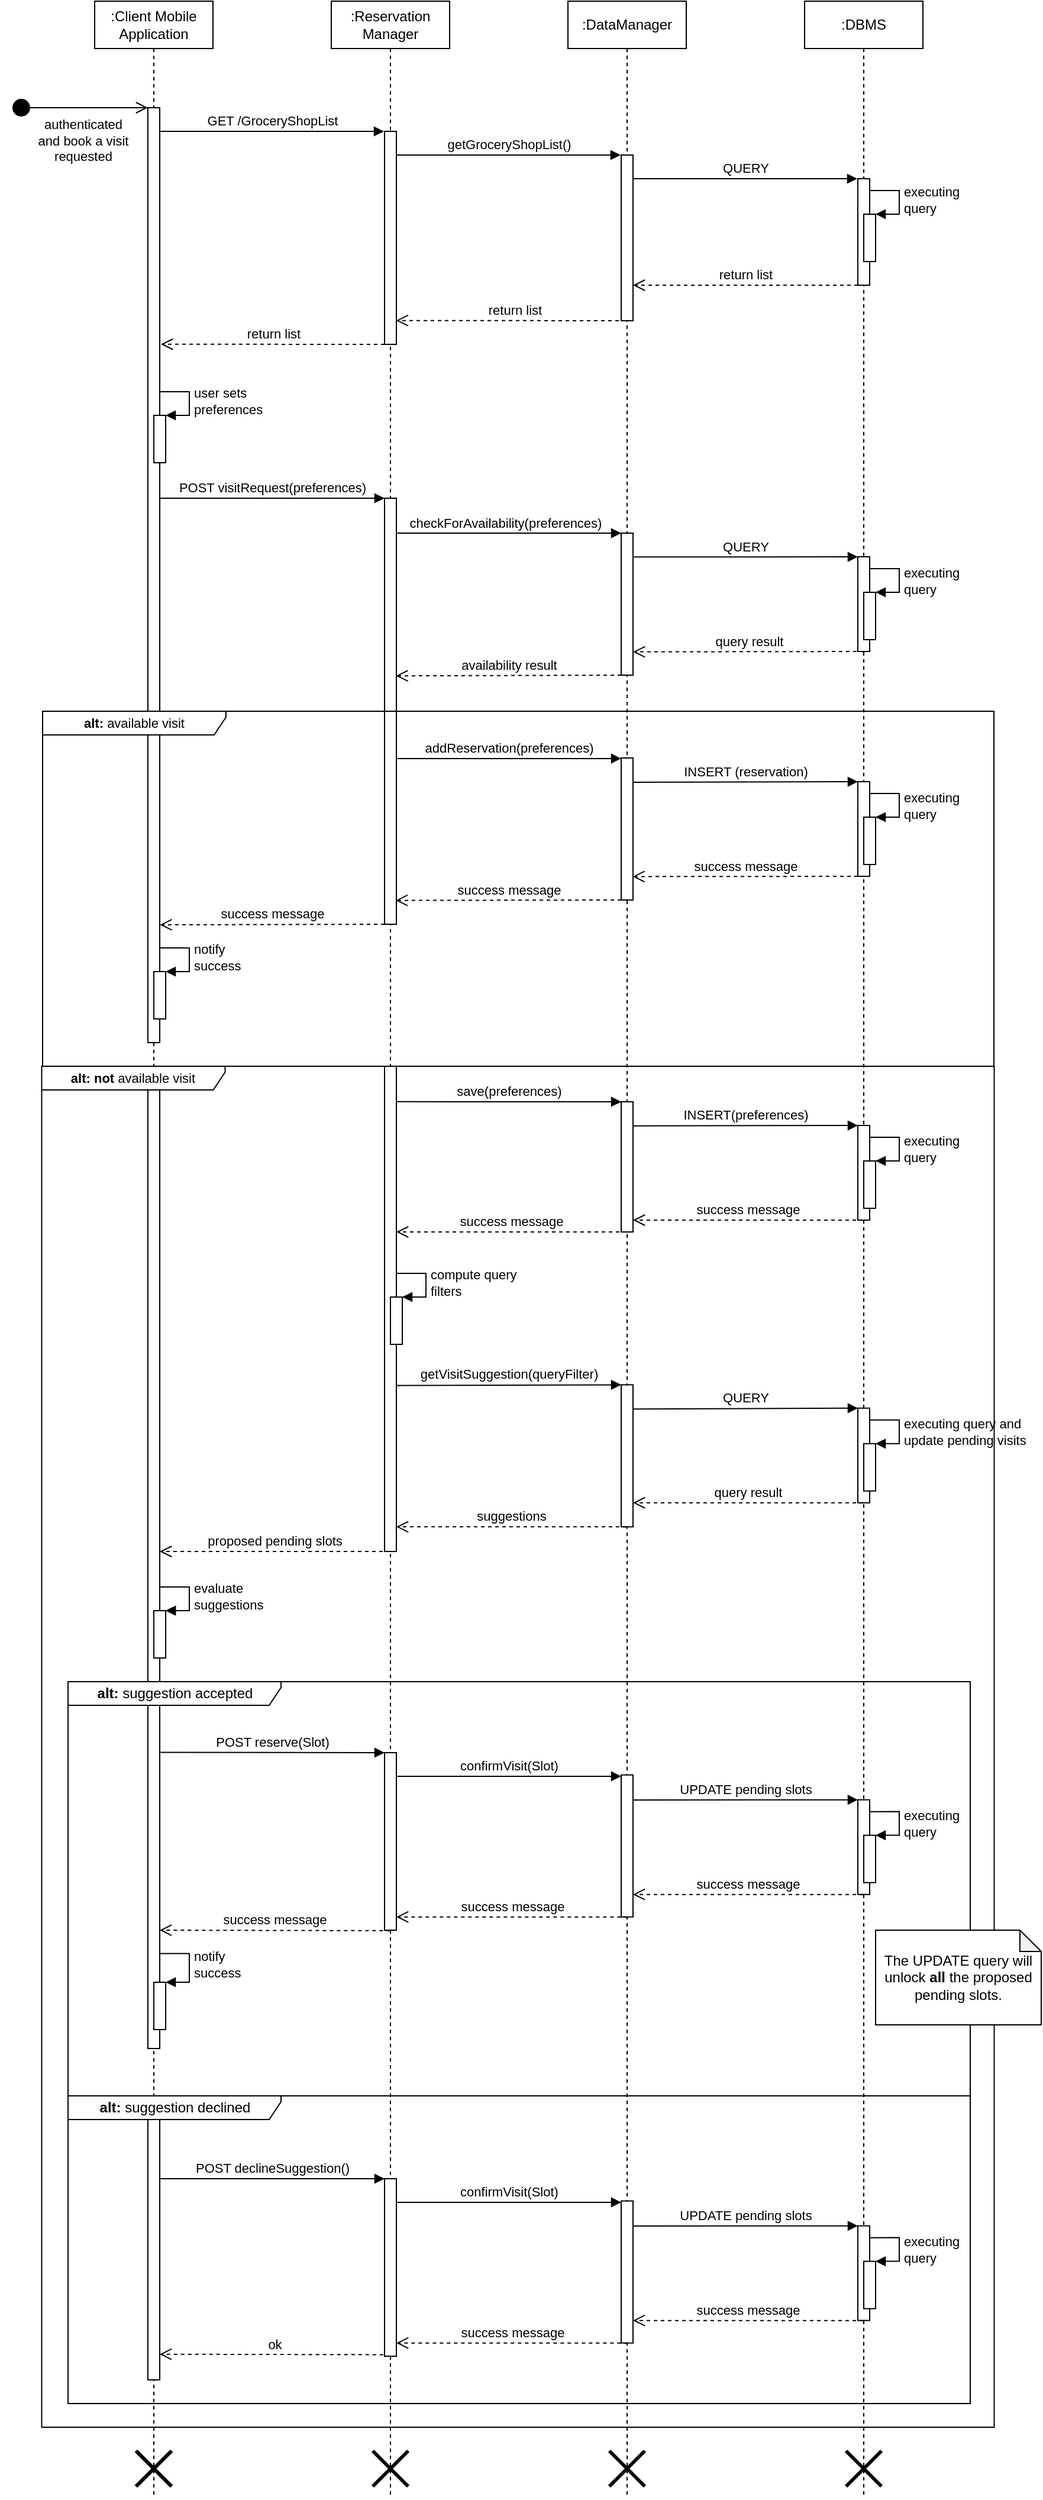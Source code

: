 <mxfile version="14.1.3" type="device"><diagram id="7dm8VeX_0heMp2bfR2X7" name="Page-1"><mxGraphModel dx="1038" dy="523" grid="1" gridSize="10" guides="1" tooltips="1" connect="1" arrows="1" fold="1" page="1" pageScale="1" pageWidth="827" pageHeight="1169" math="0" shadow="0"><root><mxCell id="0"/><mxCell id="1" parent="0"/><mxCell id="fX11W1n5DsI_gAUPRG6D-2" value=":Client Mobile&lt;br&gt;Application" style="shape=umlLifeline;perimeter=lifelinePerimeter;whiteSpace=wrap;html=1;container=1;collapsible=0;recursiveResize=0;outlineConnect=0;" parent="1" vertex="1"><mxGeometry x="110" y="80" width="100" height="2040" as="geometry"/></mxCell><mxCell id="fX11W1n5DsI_gAUPRG6D-6" value="" style="html=1;points=[];perimeter=orthogonalPerimeter;" parent="fX11W1n5DsI_gAUPRG6D-2" vertex="1"><mxGeometry x="45" y="90" width="10" height="790" as="geometry"/></mxCell><mxCell id="fX11W1n5DsI_gAUPRG6D-69" value="evaluate&lt;br&gt;suggestions" style="edgeStyle=orthogonalEdgeStyle;html=1;align=left;spacingLeft=2;endArrow=block;rounded=0;entryX=1;entryY=0;" parent="fX11W1n5DsI_gAUPRG6D-2" edge="1"><mxGeometry relative="1" as="geometry"><mxPoint x="55" y="1340" as="sourcePoint"/><Array as="points"><mxPoint x="80" y="1340"/></Array><mxPoint x="60" y="1360.0" as="targetPoint"/></mxGeometry></mxCell><mxCell id="fX11W1n5DsI_gAUPRG6D-3" value=":Reservation&lt;br&gt;Manager" style="shape=umlLifeline;perimeter=lifelinePerimeter;whiteSpace=wrap;html=1;container=1;collapsible=0;recursiveResize=0;outlineConnect=0;" parent="1" vertex="1"><mxGeometry x="310" y="80" width="100" height="2110" as="geometry"/></mxCell><mxCell id="fX11W1n5DsI_gAUPRG6D-21" value="" style="html=1;points=[];perimeter=orthogonalPerimeter;" parent="fX11W1n5DsI_gAUPRG6D-3" vertex="1"><mxGeometry x="45" y="420" width="10" height="360" as="geometry"/></mxCell><mxCell id="sCmF9iDiG5zMV4B3ATVF-1" value=":Client Mobile&lt;br&gt;Application" style="shape=umlLifeline;perimeter=lifelinePerimeter;whiteSpace=wrap;html=1;container=1;collapsible=0;recursiveResize=0;outlineConnect=0;" parent="fX11W1n5DsI_gAUPRG6D-3" vertex="1"><mxGeometry x="-200" width="100" height="2110" as="geometry"/></mxCell><mxCell id="sCmF9iDiG5zMV4B3ATVF-2" value="" style="html=1;points=[];perimeter=orthogonalPerimeter;" parent="sCmF9iDiG5zMV4B3ATVF-1" vertex="1"><mxGeometry x="45" y="90" width="10" height="790" as="geometry"/></mxCell><mxCell id="sCmF9iDiG5zMV4B3ATVF-3" value="evaluate&lt;br&gt;suggestions" style="edgeStyle=orthogonalEdgeStyle;html=1;align=left;spacingLeft=2;endArrow=block;rounded=0;entryX=1;entryY=0;" parent="sCmF9iDiG5zMV4B3ATVF-1" edge="1"><mxGeometry relative="1" as="geometry"><mxPoint x="55" y="1340" as="sourcePoint"/><Array as="points"><mxPoint x="80" y="1340"/></Array><mxPoint x="60" y="1360.0" as="targetPoint"/></mxGeometry></mxCell><mxCell id="fX11W1n5DsI_gAUPRG6D-4" value=":DataManager" style="shape=umlLifeline;perimeter=lifelinePerimeter;whiteSpace=wrap;html=1;container=1;collapsible=0;recursiveResize=0;outlineConnect=0;" parent="1" vertex="1"><mxGeometry x="510" y="80" width="100" height="2110" as="geometry"/></mxCell><mxCell id="fX11W1n5DsI_gAUPRG6D-5" value=":DBMS" style="shape=umlLifeline;perimeter=lifelinePerimeter;whiteSpace=wrap;html=1;container=1;collapsible=0;recursiveResize=0;outlineConnect=0;" parent="1" vertex="1"><mxGeometry x="710" y="80" width="100" height="2110" as="geometry"/></mxCell><mxCell id="fX11W1n5DsI_gAUPRG6D-7" value="authenticated &lt;br&gt;and book a visit&lt;br&gt;requested" style="html=1;verticalAlign=bottom;startArrow=circle;startFill=1;endArrow=open;startSize=6;endSize=8;" parent="1" edge="1"><mxGeometry x="0.043" y="-50" width="80" relative="1" as="geometry"><mxPoint x="40" y="170" as="sourcePoint"/><mxPoint x="155" y="170" as="targetPoint"/><mxPoint as="offset"/></mxGeometry></mxCell><mxCell id="fX11W1n5DsI_gAUPRG6D-8" value="" style="html=1;points=[];perimeter=orthogonalPerimeter;" parent="1" vertex="1"><mxGeometry x="355" y="190" width="10" height="180" as="geometry"/></mxCell><mxCell id="fX11W1n5DsI_gAUPRG6D-9" value="GET /GroceryShopList" style="html=1;verticalAlign=bottom;endArrow=block;" parent="1" edge="1"><mxGeometry width="80" relative="1" as="geometry"><mxPoint x="165" y="190" as="sourcePoint"/><mxPoint x="354.5" y="190" as="targetPoint"/></mxGeometry></mxCell><mxCell id="fX11W1n5DsI_gAUPRG6D-10" value="getGroceryShopList()" style="html=1;verticalAlign=bottom;endArrow=block;" parent="1" edge="1"><mxGeometry width="80" relative="1" as="geometry"><mxPoint x="365" y="210" as="sourcePoint"/><mxPoint x="554.5" y="210" as="targetPoint"/></mxGeometry></mxCell><mxCell id="fX11W1n5DsI_gAUPRG6D-11" value="" style="html=1;points=[];perimeter=orthogonalPerimeter;" parent="1" vertex="1"><mxGeometry x="555" y="210" width="10" height="140" as="geometry"/></mxCell><mxCell id="fX11W1n5DsI_gAUPRG6D-12" value="QUERY" style="html=1;verticalAlign=bottom;endArrow=block;" parent="1" edge="1"><mxGeometry width="80" relative="1" as="geometry"><mxPoint x="565" y="230" as="sourcePoint"/><mxPoint x="754.5" y="230" as="targetPoint"/></mxGeometry></mxCell><mxCell id="fX11W1n5DsI_gAUPRG6D-13" value="" style="html=1;points=[];perimeter=orthogonalPerimeter;" parent="1" vertex="1"><mxGeometry x="755" y="230" width="10" height="90" as="geometry"/></mxCell><mxCell id="fX11W1n5DsI_gAUPRG6D-14" value="" style="html=1;points=[];perimeter=orthogonalPerimeter;" parent="1" vertex="1"><mxGeometry x="760" y="260" width="10" height="40" as="geometry"/></mxCell><mxCell id="fX11W1n5DsI_gAUPRG6D-15" value="executing&lt;br&gt;query" style="edgeStyle=orthogonalEdgeStyle;html=1;align=left;spacingLeft=2;endArrow=block;rounded=0;entryX=1;entryY=0;" parent="1" target="fX11W1n5DsI_gAUPRG6D-14" edge="1"><mxGeometry relative="1" as="geometry"><mxPoint x="765" y="240" as="sourcePoint"/><Array as="points"><mxPoint x="790" y="240"/></Array></mxGeometry></mxCell><mxCell id="fX11W1n5DsI_gAUPRG6D-16" value="return list" style="html=1;verticalAlign=bottom;endArrow=open;dashed=1;endSize=8;" parent="1" target="fX11W1n5DsI_gAUPRG6D-11" edge="1"><mxGeometry relative="1" as="geometry"><mxPoint x="755" y="320" as="sourcePoint"/><mxPoint x="675" y="320" as="targetPoint"/></mxGeometry></mxCell><mxCell id="fX11W1n5DsI_gAUPRG6D-17" value="return list" style="html=1;verticalAlign=bottom;endArrow=open;dashed=1;endSize=8;entryX=0.983;entryY=0.888;entryDx=0;entryDy=0;entryPerimeter=0;" parent="1" target="fX11W1n5DsI_gAUPRG6D-8" edge="1"><mxGeometry relative="1" as="geometry"><mxPoint x="565" y="350" as="sourcePoint"/><mxPoint x="370" y="350" as="targetPoint"/></mxGeometry></mxCell><mxCell id="fX11W1n5DsI_gAUPRG6D-18" value="return list" style="html=1;verticalAlign=bottom;endArrow=open;dashed=1;endSize=8;entryX=1.1;entryY=0.253;entryDx=0;entryDy=0;entryPerimeter=0;" parent="1" target="fX11W1n5DsI_gAUPRG6D-6" edge="1"><mxGeometry relative="1" as="geometry"><mxPoint x="355" y="370" as="sourcePoint"/><mxPoint x="275" y="370" as="targetPoint"/></mxGeometry></mxCell><mxCell id="fX11W1n5DsI_gAUPRG6D-19" value="" style="html=1;points=[];perimeter=orthogonalPerimeter;" parent="1" vertex="1"><mxGeometry x="160" y="430" width="10" height="40" as="geometry"/></mxCell><mxCell id="fX11W1n5DsI_gAUPRG6D-20" value="user sets&amp;nbsp;&lt;br&gt;preferences" style="edgeStyle=orthogonalEdgeStyle;html=1;align=left;spacingLeft=2;endArrow=block;rounded=0;entryX=1;entryY=0;" parent="1" target="fX11W1n5DsI_gAUPRG6D-19" edge="1"><mxGeometry relative="1" as="geometry"><mxPoint x="165" y="410" as="sourcePoint"/><Array as="points"><mxPoint x="190" y="410"/></Array></mxGeometry></mxCell><mxCell id="fX11W1n5DsI_gAUPRG6D-22" value="POST visitRequest(preferences)" style="html=1;verticalAlign=bottom;endArrow=block;" parent="1" edge="1"><mxGeometry width="80" relative="1" as="geometry"><mxPoint x="165" y="500" as="sourcePoint"/><mxPoint x="355" y="500" as="targetPoint"/></mxGeometry></mxCell><mxCell id="fX11W1n5DsI_gAUPRG6D-32" value="checkForAvailability(preferences)" style="html=1;verticalAlign=bottom;endArrow=block;exitX=1.078;exitY=0.082;exitDx=0;exitDy=0;exitPerimeter=0;" parent="1" source="fX11W1n5DsI_gAUPRG6D-21" target="fX11W1n5DsI_gAUPRG6D-33" edge="1"><mxGeometry x="-0.04" width="80" relative="1" as="geometry"><mxPoint x="430" y="529.5" as="sourcePoint"/><mxPoint x="510" y="529.5" as="targetPoint"/><mxPoint as="offset"/></mxGeometry></mxCell><mxCell id="fX11W1n5DsI_gAUPRG6D-33" value="" style="html=1;points=[];perimeter=orthogonalPerimeter;" parent="1" vertex="1"><mxGeometry x="555" y="529.5" width="10" height="120" as="geometry"/></mxCell><mxCell id="fX11W1n5DsI_gAUPRG6D-34" value="QUERY" style="html=1;verticalAlign=bottom;endArrow=block;exitX=1.078;exitY=0.168;exitDx=0;exitDy=0;exitPerimeter=0;" parent="1" source="fX11W1n5DsI_gAUPRG6D-33" edge="1"><mxGeometry width="80" relative="1" as="geometry"><mxPoint x="675" y="549.5" as="sourcePoint"/><mxPoint x="755" y="549.5" as="targetPoint"/></mxGeometry></mxCell><mxCell id="fX11W1n5DsI_gAUPRG6D-35" value="" style="html=1;points=[];perimeter=orthogonalPerimeter;" parent="1" vertex="1"><mxGeometry x="755" y="549.5" width="10" height="80" as="geometry"/></mxCell><mxCell id="fX11W1n5DsI_gAUPRG6D-36" value="" style="html=1;points=[];perimeter=orthogonalPerimeter;" parent="1" vertex="1"><mxGeometry x="760" y="579.5" width="10" height="40" as="geometry"/></mxCell><mxCell id="fX11W1n5DsI_gAUPRG6D-37" value="executing &lt;br&gt;query" style="edgeStyle=orthogonalEdgeStyle;html=1;align=left;spacingLeft=2;endArrow=block;rounded=0;entryX=1;entryY=0;" parent="1" target="fX11W1n5DsI_gAUPRG6D-36" edge="1"><mxGeometry x="0.077" relative="1" as="geometry"><mxPoint x="765" y="559.5" as="sourcePoint"/><Array as="points"><mxPoint x="790" y="559.5"/></Array><mxPoint as="offset"/></mxGeometry></mxCell><mxCell id="fX11W1n5DsI_gAUPRG6D-38" value="query result" style="html=1;verticalAlign=bottom;endArrow=open;dashed=1;endSize=8;entryX=1.005;entryY=0.836;entryDx=0;entryDy=0;entryPerimeter=0;" parent="1" target="fX11W1n5DsI_gAUPRG6D-33" edge="1"><mxGeometry relative="1" as="geometry"><mxPoint x="760" y="629.5" as="sourcePoint"/><mxPoint x="680" y="629.5" as="targetPoint"/></mxGeometry></mxCell><mxCell id="fX11W1n5DsI_gAUPRG6D-39" value="availability result" style="html=1;verticalAlign=bottom;endArrow=open;dashed=1;endSize=8;entryX=0.967;entryY=0.417;entryDx=0;entryDy=0;entryPerimeter=0;" parent="1" target="fX11W1n5DsI_gAUPRG6D-21" edge="1"><mxGeometry relative="1" as="geometry"><mxPoint x="555" y="649.5" as="sourcePoint"/><mxPoint x="475" y="649.5" as="targetPoint"/></mxGeometry></mxCell><mxCell id="fX11W1n5DsI_gAUPRG6D-43" value="addReservation(preferences)" style="html=1;verticalAlign=bottom;endArrow=block;exitX=1.073;exitY=0.611;exitDx=0;exitDy=0;exitPerimeter=0;" parent="1" source="fX11W1n5DsI_gAUPRG6D-21" target="fX11W1n5DsI_gAUPRG6D-44" edge="1"><mxGeometry width="80" relative="1" as="geometry"><mxPoint x="430" y="719.5" as="sourcePoint"/><mxPoint x="510" y="719.5" as="targetPoint"/></mxGeometry></mxCell><mxCell id="fX11W1n5DsI_gAUPRG6D-44" value="" style="html=1;points=[];perimeter=orthogonalPerimeter;" parent="1" vertex="1"><mxGeometry x="555" y="719.5" width="10" height="120" as="geometry"/></mxCell><mxCell id="fX11W1n5DsI_gAUPRG6D-45" value="INSERT (reservation)" style="html=1;verticalAlign=bottom;endArrow=block;exitX=1.047;exitY=0.171;exitDx=0;exitDy=0;exitPerimeter=0;" parent="1" source="fX11W1n5DsI_gAUPRG6D-44" edge="1"><mxGeometry width="80" relative="1" as="geometry"><mxPoint x="675" y="739.5" as="sourcePoint"/><mxPoint x="755" y="739.5" as="targetPoint"/></mxGeometry></mxCell><mxCell id="fX11W1n5DsI_gAUPRG6D-46" value="" style="html=1;points=[];perimeter=orthogonalPerimeter;" parent="1" vertex="1"><mxGeometry x="755" y="739.5" width="10" height="80" as="geometry"/></mxCell><mxCell id="fX11W1n5DsI_gAUPRG6D-47" value="" style="html=1;points=[];perimeter=orthogonalPerimeter;" parent="1" vertex="1"><mxGeometry x="760" y="769.5" width="10" height="40" as="geometry"/></mxCell><mxCell id="fX11W1n5DsI_gAUPRG6D-48" value="executing &lt;br&gt;query" style="edgeStyle=orthogonalEdgeStyle;html=1;align=left;spacingLeft=2;endArrow=block;rounded=0;entryX=1;entryY=0;" parent="1" target="fX11W1n5DsI_gAUPRG6D-47" edge="1"><mxGeometry x="0.077" relative="1" as="geometry"><mxPoint x="765" y="749.5" as="sourcePoint"/><Array as="points"><mxPoint x="790" y="749.5"/></Array><mxPoint as="offset"/></mxGeometry></mxCell><mxCell id="fX11W1n5DsI_gAUPRG6D-49" value="success message" style="html=1;verticalAlign=bottom;endArrow=open;dashed=1;endSize=8;entryX=0.967;entryY=0.835;entryDx=0;entryDy=0;entryPerimeter=0;" parent="1" target="fX11W1n5DsI_gAUPRG6D-44" edge="1"><mxGeometry relative="1" as="geometry"><mxPoint x="755" y="819.5" as="sourcePoint"/><mxPoint x="675" y="819.5" as="targetPoint"/></mxGeometry></mxCell><mxCell id="fX11W1n5DsI_gAUPRG6D-50" value="success message" style="html=1;verticalAlign=bottom;endArrow=open;dashed=1;endSize=8;entryX=0.94;entryY=0.944;entryDx=0;entryDy=0;entryPerimeter=0;" parent="1" target="fX11W1n5DsI_gAUPRG6D-21" edge="1"><mxGeometry relative="1" as="geometry"><mxPoint x="555" y="839.5" as="sourcePoint"/><mxPoint x="475" y="839.5" as="targetPoint"/></mxGeometry></mxCell><mxCell id="fX11W1n5DsI_gAUPRG6D-51" value="success message" style="html=1;verticalAlign=bottom;endArrow=open;dashed=1;endSize=8;entryX=1.02;entryY=0.874;entryDx=0;entryDy=0;entryPerimeter=0;" parent="1" target="fX11W1n5DsI_gAUPRG6D-6" edge="1"><mxGeometry relative="1" as="geometry"><mxPoint x="355" y="860" as="sourcePoint"/><mxPoint x="275" y="860" as="targetPoint"/></mxGeometry></mxCell><mxCell id="fX11W1n5DsI_gAUPRG6D-52" value="" style="html=1;points=[];perimeter=orthogonalPerimeter;" parent="1" vertex="1"><mxGeometry x="160" y="900" width="10" height="40" as="geometry"/></mxCell><mxCell id="fX11W1n5DsI_gAUPRG6D-53" value="notify&lt;br&gt;success" style="edgeStyle=orthogonalEdgeStyle;html=1;align=left;spacingLeft=2;endArrow=block;rounded=0;entryX=1;entryY=0;" parent="1" target="fX11W1n5DsI_gAUPRG6D-52" edge="1"><mxGeometry relative="1" as="geometry"><mxPoint x="165" y="880" as="sourcePoint"/><Array as="points"><mxPoint x="190" y="880"/></Array></mxGeometry></mxCell><mxCell id="fX11W1n5DsI_gAUPRG6D-23" value="" style="html=1;points=[];perimeter=orthogonalPerimeter;" parent="1" vertex="1"><mxGeometry x="555" y="1010" width="10" height="110" as="geometry"/></mxCell><mxCell id="fX11W1n5DsI_gAUPRG6D-24" value="save(preferences)" style="html=1;verticalAlign=bottom;endArrow=block;exitX=1.02;exitY=0.073;exitDx=0;exitDy=0;exitPerimeter=0;" parent="1" source="fX11W1n5DsI_gAUPRG6D-56" edge="1"><mxGeometry width="80" relative="1" as="geometry"><mxPoint x="475" y="1010" as="sourcePoint"/><mxPoint x="555" y="1010" as="targetPoint"/></mxGeometry></mxCell><mxCell id="fX11W1n5DsI_gAUPRG6D-25" value="" style="html=1;points=[];perimeter=orthogonalPerimeter;" parent="1" vertex="1"><mxGeometry x="755" y="1030" width="10" height="80" as="geometry"/></mxCell><mxCell id="fX11W1n5DsI_gAUPRG6D-26" value="INSERT(preferences)" style="html=1;verticalAlign=bottom;endArrow=block;exitX=0.967;exitY=0.185;exitDx=0;exitDy=0;exitPerimeter=0;" parent="1" source="fX11W1n5DsI_gAUPRG6D-23" edge="1"><mxGeometry width="80" relative="1" as="geometry"><mxPoint x="675" y="1030" as="sourcePoint"/><mxPoint x="755" y="1030" as="targetPoint"/></mxGeometry></mxCell><mxCell id="fX11W1n5DsI_gAUPRG6D-28" value="" style="html=1;points=[];perimeter=orthogonalPerimeter;" parent="1" vertex="1"><mxGeometry x="760" y="1060" width="10" height="40" as="geometry"/></mxCell><mxCell id="fX11W1n5DsI_gAUPRG6D-29" value="executing &lt;br&gt;query" style="edgeStyle=orthogonalEdgeStyle;html=1;align=left;spacingLeft=2;endArrow=block;rounded=0;entryX=1;entryY=0;" parent="1" target="fX11W1n5DsI_gAUPRG6D-28" edge="1"><mxGeometry x="0.077" relative="1" as="geometry"><mxPoint x="765" y="1040" as="sourcePoint"/><Array as="points"><mxPoint x="790" y="1040"/></Array><mxPoint as="offset"/></mxGeometry></mxCell><mxCell id="fX11W1n5DsI_gAUPRG6D-30" value="success message" style="html=1;verticalAlign=bottom;endArrow=open;dashed=1;endSize=8;" parent="1" source="fX11W1n5DsI_gAUPRG6D-5" edge="1"><mxGeometry relative="1" as="geometry"><mxPoint x="645" y="1110" as="sourcePoint"/><mxPoint x="565" y="1110" as="targetPoint"/></mxGeometry></mxCell><mxCell id="fX11W1n5DsI_gAUPRG6D-31" value="success message" style="html=1;verticalAlign=bottom;endArrow=open;dashed=1;endSize=8;" parent="1" source="fX11W1n5DsI_gAUPRG6D-4" edge="1"><mxGeometry relative="1" as="geometry"><mxPoint x="445" y="1120" as="sourcePoint"/><mxPoint x="365" y="1120" as="targetPoint"/></mxGeometry></mxCell><mxCell id="fX11W1n5DsI_gAUPRG6D-55" value="" style="html=1;points=[];perimeter=orthogonalPerimeter;" parent="1" vertex="1"><mxGeometry x="155" y="1000" width="10" height="810" as="geometry"/></mxCell><mxCell id="fX11W1n5DsI_gAUPRG6D-56" value="" style="html=1;points=[];perimeter=orthogonalPerimeter;" parent="1" vertex="1"><mxGeometry x="355" y="980" width="10" height="410" as="geometry"/></mxCell><mxCell id="fX11W1n5DsI_gAUPRG6D-57" value="getVisitSuggestion(queryFilter)" style="html=1;verticalAlign=bottom;endArrow=block;exitX=0.993;exitY=0.658;exitDx=0;exitDy=0;exitPerimeter=0;" parent="1" source="fX11W1n5DsI_gAUPRG6D-56" edge="1"><mxGeometry width="80" relative="1" as="geometry"><mxPoint x="475" y="1249.17" as="sourcePoint"/><mxPoint x="555" y="1249.17" as="targetPoint"/></mxGeometry></mxCell><mxCell id="fX11W1n5DsI_gAUPRG6D-58" value="" style="html=1;points=[];perimeter=orthogonalPerimeter;" parent="1" vertex="1"><mxGeometry x="555" y="1249.17" width="10" height="120" as="geometry"/></mxCell><mxCell id="fX11W1n5DsI_gAUPRG6D-59" value="" style="html=1;points=[];perimeter=orthogonalPerimeter;" parent="1" vertex="1"><mxGeometry x="755" y="1268.88" width="10" height="80" as="geometry"/></mxCell><mxCell id="fX11W1n5DsI_gAUPRG6D-60" value="QUERY" style="html=1;verticalAlign=bottom;endArrow=block;exitX=1.02;exitY=0.17;exitDx=0;exitDy=0;exitPerimeter=0;" parent="1" source="fX11W1n5DsI_gAUPRG6D-58" edge="1"><mxGeometry width="80" relative="1" as="geometry"><mxPoint x="675" y="1268.88" as="sourcePoint"/><mxPoint x="755" y="1268.88" as="targetPoint"/></mxGeometry></mxCell><mxCell id="fX11W1n5DsI_gAUPRG6D-61" value="" style="html=1;points=[];perimeter=orthogonalPerimeter;" parent="1" vertex="1"><mxGeometry x="760" y="1298.88" width="10" height="40" as="geometry"/></mxCell><mxCell id="fX11W1n5DsI_gAUPRG6D-62" value="executing query and&lt;br&gt;update pending visits" style="edgeStyle=orthogonalEdgeStyle;html=1;align=left;spacingLeft=2;endArrow=block;rounded=0;entryX=1;entryY=0;" parent="1" target="fX11W1n5DsI_gAUPRG6D-61" edge="1"><mxGeometry x="0.077" relative="1" as="geometry"><mxPoint x="765" y="1278.88" as="sourcePoint"/><Array as="points"><mxPoint x="790" y="1278.88"/></Array><mxPoint as="offset"/></mxGeometry></mxCell><mxCell id="fX11W1n5DsI_gAUPRG6D-63" value="query result" style="html=1;verticalAlign=bottom;endArrow=open;dashed=1;endSize=8;" parent="1" source="fX11W1n5DsI_gAUPRG6D-5" edge="1"><mxGeometry relative="1" as="geometry"><mxPoint x="645" y="1348.88" as="sourcePoint"/><mxPoint x="565" y="1348.88" as="targetPoint"/></mxGeometry></mxCell><mxCell id="fX11W1n5DsI_gAUPRG6D-64" value="suggestions" style="html=1;verticalAlign=bottom;endArrow=open;dashed=1;endSize=8;" parent="1" source="fX11W1n5DsI_gAUPRG6D-4" edge="1"><mxGeometry relative="1" as="geometry"><mxPoint x="445" y="1369.17" as="sourcePoint"/><mxPoint x="365" y="1369.17" as="targetPoint"/></mxGeometry></mxCell><mxCell id="fX11W1n5DsI_gAUPRG6D-65" value="" style="html=1;points=[];perimeter=orthogonalPerimeter;" parent="1" vertex="1"><mxGeometry x="360" y="1175" width="10" height="40" as="geometry"/></mxCell><mxCell id="fX11W1n5DsI_gAUPRG6D-66" value="compute query&lt;br&gt;filters" style="edgeStyle=orthogonalEdgeStyle;html=1;align=left;spacingLeft=2;endArrow=block;rounded=0;entryX=1;entryY=0;" parent="1" target="fX11W1n5DsI_gAUPRG6D-65" edge="1"><mxGeometry relative="1" as="geometry"><mxPoint x="365" y="1155" as="sourcePoint"/><Array as="points"><mxPoint x="390" y="1155"/></Array></mxGeometry></mxCell><mxCell id="fX11W1n5DsI_gAUPRG6D-67" value="proposed pending slots" style="html=1;verticalAlign=bottom;endArrow=open;dashed=1;endSize=8;" parent="1" source="fX11W1n5DsI_gAUPRG6D-3" edge="1"><mxGeometry relative="1" as="geometry"><mxPoint x="245" y="1390" as="sourcePoint"/><mxPoint x="165" y="1390" as="targetPoint"/></mxGeometry></mxCell><mxCell id="fX11W1n5DsI_gAUPRG6D-70" value="" style="html=1;points=[];perimeter=orthogonalPerimeter;" parent="1" vertex="1"><mxGeometry x="160" y="1440" width="10" height="40" as="geometry"/></mxCell><mxCell id="fX11W1n5DsI_gAUPRG6D-73" value="POST reserve(Slot)" style="html=1;verticalAlign=bottom;endArrow=block;exitX=1.073;exitY=0.691;exitDx=0;exitDy=0;exitPerimeter=0;" parent="1" source="fX11W1n5DsI_gAUPRG6D-55" edge="1"><mxGeometry width="80" relative="1" as="geometry"><mxPoint x="275" y="1560" as="sourcePoint"/><mxPoint x="355" y="1560" as="targetPoint"/></mxGeometry></mxCell><mxCell id="fX11W1n5DsI_gAUPRG6D-74" value="" style="html=1;points=[];perimeter=orthogonalPerimeter;" parent="1" vertex="1"><mxGeometry x="355" y="1560" width="10" height="150" as="geometry"/></mxCell><mxCell id="fX11W1n5DsI_gAUPRG6D-83" value="confirmVisit(Slot)" style="html=1;verticalAlign=bottom;endArrow=block;exitX=1.073;exitY=0.133;exitDx=0;exitDy=0;exitPerimeter=0;" parent="1" source="fX11W1n5DsI_gAUPRG6D-74" target="fX11W1n5DsI_gAUPRG6D-84" edge="1"><mxGeometry width="80" relative="1" as="geometry"><mxPoint x="430" y="1578.82" as="sourcePoint"/><mxPoint x="510" y="1578.82" as="targetPoint"/></mxGeometry></mxCell><mxCell id="fX11W1n5DsI_gAUPRG6D-84" value="" style="html=1;points=[];perimeter=orthogonalPerimeter;" parent="1" vertex="1"><mxGeometry x="555" y="1578.82" width="10" height="120" as="geometry"/></mxCell><mxCell id="fX11W1n5DsI_gAUPRG6D-85" value="UPDATE pending slots" style="html=1;verticalAlign=bottom;endArrow=block;exitX=1.047;exitY=0.168;exitDx=0;exitDy=0;exitPerimeter=0;" parent="1" edge="1"><mxGeometry width="80" relative="1" as="geometry"><mxPoint x="565.47" y="1599.98" as="sourcePoint"/><mxPoint x="755" y="1599.82" as="targetPoint"/></mxGeometry></mxCell><mxCell id="fX11W1n5DsI_gAUPRG6D-86" value="" style="html=1;points=[];perimeter=orthogonalPerimeter;" parent="1" vertex="1"><mxGeometry x="755" y="1599.82" width="10" height="80" as="geometry"/></mxCell><mxCell id="fX11W1n5DsI_gAUPRG6D-87" value="" style="html=1;points=[];perimeter=orthogonalPerimeter;" parent="1" vertex="1"><mxGeometry x="760" y="1629.82" width="10" height="40" as="geometry"/></mxCell><mxCell id="fX11W1n5DsI_gAUPRG6D-88" value="executing &lt;br&gt;query" style="edgeStyle=orthogonalEdgeStyle;html=1;align=left;spacingLeft=2;endArrow=block;rounded=0;entryX=1;entryY=0;" parent="1" target="fX11W1n5DsI_gAUPRG6D-87" edge="1"><mxGeometry x="0.077" relative="1" as="geometry"><mxPoint x="765" y="1609.82" as="sourcePoint"/><Array as="points"><mxPoint x="790" y="1609.82"/></Array><mxPoint as="offset"/></mxGeometry></mxCell><mxCell id="fX11W1n5DsI_gAUPRG6D-89" value="success message" style="html=1;verticalAlign=bottom;endArrow=open;dashed=1;endSize=8;" parent="1" edge="1"><mxGeometry relative="1" as="geometry"><mxPoint x="759.5" y="1679.82" as="sourcePoint"/><mxPoint x="565" y="1679.82" as="targetPoint"/></mxGeometry></mxCell><mxCell id="fX11W1n5DsI_gAUPRG6D-90" value="success message" style="html=1;verticalAlign=bottom;endArrow=open;dashed=1;endSize=8;exitX=0.567;exitY=1.001;exitDx=0;exitDy=0;exitPerimeter=0;" parent="1" source="fX11W1n5DsI_gAUPRG6D-84" edge="1"><mxGeometry relative="1" as="geometry"><mxPoint x="445" y="1698.82" as="sourcePoint"/><mxPoint x="365" y="1698.82" as="targetPoint"/></mxGeometry></mxCell><mxCell id="fX11W1n5DsI_gAUPRG6D-91" value="success message" style="html=1;verticalAlign=bottom;endArrow=open;dashed=1;endSize=8;exitX=0.469;exitY=1.003;exitDx=0;exitDy=0;exitPerimeter=0;" parent="1" source="fX11W1n5DsI_gAUPRG6D-74" edge="1"><mxGeometry relative="1" as="geometry"><mxPoint x="245" y="1710" as="sourcePoint"/><mxPoint x="165" y="1710" as="targetPoint"/></mxGeometry></mxCell><mxCell id="fX11W1n5DsI_gAUPRG6D-92" value="" style="html=1;points=[];perimeter=orthogonalPerimeter;" parent="1" vertex="1"><mxGeometry x="160" y="1754" width="10" height="40" as="geometry"/></mxCell><mxCell id="fX11W1n5DsI_gAUPRG6D-93" value="notify&lt;br&gt;success" style="edgeStyle=orthogonalEdgeStyle;html=1;align=left;spacingLeft=2;endArrow=block;rounded=0;entryX=1;entryY=0;exitX=1;exitY=0.901;exitDx=0;exitDy=0;exitPerimeter=0;" parent="1" source="fX11W1n5DsI_gAUPRG6D-55" target="fX11W1n5DsI_gAUPRG6D-92" edge="1"><mxGeometry relative="1" as="geometry"><mxPoint x="185" y="1730" as="sourcePoint"/><Array as="points"><mxPoint x="190" y="1730"/><mxPoint x="190" y="1754"/></Array></mxGeometry></mxCell><mxCell id="fX11W1n5DsI_gAUPRG6D-94" value="&lt;b&gt;alt: &lt;/b&gt;suggestion declined" style="shape=umlFrame;whiteSpace=wrap;html=1;width=180;height=20;" parent="1" vertex="1"><mxGeometry x="87.5" y="1850" width="762.5" height="260" as="geometry"/></mxCell><mxCell id="fX11W1n5DsI_gAUPRG6D-95" value="POST declineSuggestion()" style="html=1;verticalAlign=bottom;endArrow=block;exitX=1.02;exitY=0.455;exitDx=0;exitDy=0;exitPerimeter=0;" parent="1" source="fX11W1n5DsI_gAUPRG6D-96" edge="1"><mxGeometry width="80" relative="1" as="geometry"><mxPoint x="275" y="1920" as="sourcePoint"/><mxPoint x="355" y="1920" as="targetPoint"/></mxGeometry></mxCell><mxCell id="fX11W1n5DsI_gAUPRG6D-96" value="" style="html=1;points=[];perimeter=orthogonalPerimeter;" parent="1" vertex="1"><mxGeometry x="155" y="1870" width="10" height="110" as="geometry"/></mxCell><mxCell id="fX11W1n5DsI_gAUPRG6D-104" value="ok" style="html=1;verticalAlign=bottom;endArrow=open;dashed=1;endSize=8;exitX=0.487;exitY=1.008;exitDx=0;exitDy=0;exitPerimeter=0;" parent="1" edge="1"><mxGeometry relative="1" as="geometry"><mxPoint x="359.87" y="2068.73" as="sourcePoint"/><mxPoint x="165" y="2068.33" as="targetPoint"/></mxGeometry></mxCell><mxCell id="fX11W1n5DsI_gAUPRG6D-42" value="&lt;font style=&quot;font-size: 11px&quot;&gt;&lt;b&gt;alt: &lt;/b&gt;available visit&lt;/font&gt;" style="shape=umlFrame;whiteSpace=wrap;html=1;width=155;height=20;" parent="1" vertex="1"><mxGeometry x="66" y="680" width="804" height="300" as="geometry"/></mxCell><mxCell id="gxtcyZHfOsPUeMkoupU_-2" value="" style="html=1;points=[];perimeter=orthogonalPerimeter;" parent="1" vertex="1"><mxGeometry x="355" y="1920" width="10" height="150" as="geometry"/></mxCell><mxCell id="gxtcyZHfOsPUeMkoupU_-3" value="confirmVisit(Slot)" style="html=1;verticalAlign=bottom;endArrow=block;exitX=1.073;exitY=0.133;exitDx=0;exitDy=0;exitPerimeter=0;" parent="1" source="gxtcyZHfOsPUeMkoupU_-2" target="gxtcyZHfOsPUeMkoupU_-4" edge="1"><mxGeometry width="80" relative="1" as="geometry"><mxPoint x="430" y="1938.82" as="sourcePoint"/><mxPoint x="510" y="1938.82" as="targetPoint"/></mxGeometry></mxCell><mxCell id="gxtcyZHfOsPUeMkoupU_-4" value="" style="html=1;points=[];perimeter=orthogonalPerimeter;" parent="1" vertex="1"><mxGeometry x="555" y="1938.82" width="10" height="120" as="geometry"/></mxCell><mxCell id="gxtcyZHfOsPUeMkoupU_-5" value="UPDATE pending slots" style="html=1;verticalAlign=bottom;endArrow=block;exitX=1.047;exitY=0.168;exitDx=0;exitDy=0;exitPerimeter=0;" parent="1" edge="1"><mxGeometry width="80" relative="1" as="geometry"><mxPoint x="565.47" y="1959.98" as="sourcePoint"/><mxPoint x="755" y="1959.82" as="targetPoint"/></mxGeometry></mxCell><mxCell id="gxtcyZHfOsPUeMkoupU_-6" value="" style="html=1;points=[];perimeter=orthogonalPerimeter;" parent="1" vertex="1"><mxGeometry x="755" y="1959.82" width="10" height="80" as="geometry"/></mxCell><mxCell id="gxtcyZHfOsPUeMkoupU_-7" value="" style="html=1;points=[];perimeter=orthogonalPerimeter;" parent="1" vertex="1"><mxGeometry x="760" y="1989.82" width="10" height="40" as="geometry"/></mxCell><mxCell id="gxtcyZHfOsPUeMkoupU_-8" value="executing &lt;br&gt;query" style="edgeStyle=orthogonalEdgeStyle;html=1;align=left;spacingLeft=2;endArrow=block;rounded=0;entryX=1;entryY=0;" parent="1" target="gxtcyZHfOsPUeMkoupU_-7" edge="1"><mxGeometry x="0.077" relative="1" as="geometry"><mxPoint x="765" y="1969.82" as="sourcePoint"/><Array as="points"><mxPoint x="790" y="1969.82"/></Array><mxPoint as="offset"/></mxGeometry></mxCell><mxCell id="gxtcyZHfOsPUeMkoupU_-9" value="success message" style="html=1;verticalAlign=bottom;endArrow=open;dashed=1;endSize=8;" parent="1" edge="1"><mxGeometry relative="1" as="geometry"><mxPoint x="759.5" y="2039.82" as="sourcePoint"/><mxPoint x="565" y="2039.82" as="targetPoint"/></mxGeometry></mxCell><mxCell id="gxtcyZHfOsPUeMkoupU_-10" value="success message" style="html=1;verticalAlign=bottom;endArrow=open;dashed=1;endSize=8;exitX=0.567;exitY=1.001;exitDx=0;exitDy=0;exitPerimeter=0;" parent="1" source="gxtcyZHfOsPUeMkoupU_-4" edge="1"><mxGeometry relative="1" as="geometry"><mxPoint x="445" y="2058.82" as="sourcePoint"/><mxPoint x="365" y="2058.82" as="targetPoint"/></mxGeometry></mxCell><mxCell id="fX11W1n5DsI_gAUPRG6D-105" value="" style="shape=umlDestroy;whiteSpace=wrap;html=1;strokeWidth=3;" parent="1" vertex="1"><mxGeometry x="145" y="2150" width="30" height="30" as="geometry"/></mxCell><mxCell id="fX11W1n5DsI_gAUPRG6D-106" value="" style="shape=umlDestroy;whiteSpace=wrap;html=1;strokeWidth=3;" parent="1" vertex="1"><mxGeometry x="345" y="2150" width="30" height="30" as="geometry"/></mxCell><mxCell id="sCmF9iDiG5zMV4B3ATVF-4" value="" style="shape=umlDestroy;whiteSpace=wrap;html=1;strokeWidth=3;" parent="1" vertex="1"><mxGeometry x="145" y="2150" width="30" height="30" as="geometry"/></mxCell><mxCell id="fX11W1n5DsI_gAUPRG6D-107" value="" style="shape=umlDestroy;whiteSpace=wrap;html=1;strokeWidth=3;" parent="1" vertex="1"><mxGeometry x="545" y="2150" width="30" height="30" as="geometry"/></mxCell><mxCell id="fX11W1n5DsI_gAUPRG6D-108" value="" style="shape=umlDestroy;whiteSpace=wrap;html=1;strokeWidth=3;" parent="1" vertex="1"><mxGeometry x="745" y="2150" width="30" height="30" as="geometry"/></mxCell><mxCell id="gxtcyZHfOsPUeMkoupU_-11" value="" style="html=1;points=[];perimeter=orthogonalPerimeter;" parent="1" vertex="1"><mxGeometry x="155" y="1870" width="10" height="220" as="geometry"/></mxCell><mxCell id="fX11W1n5DsI_gAUPRG6D-72" value="&lt;b&gt;alt: &lt;/b&gt;suggestion accepted" style="shape=umlFrame;whiteSpace=wrap;html=1;width=180;height=20;" parent="1" vertex="1"><mxGeometry x="87.5" y="1500" width="762.5" height="350" as="geometry"/></mxCell><mxCell id="fX11W1n5DsI_gAUPRG6D-54" value="&lt;font style=&quot;font-size: 11px&quot;&gt;&lt;b&gt;alt: not&amp;nbsp;&lt;/b&gt;available visit&lt;/font&gt;" style="shape=umlFrame;whiteSpace=wrap;html=1;width=155;height=20;" parent="1" vertex="1"><mxGeometry x="65.25" y="980" width="805" height="1150" as="geometry"/></mxCell><mxCell id="EKt6Sf12b-bOUHdPfw_8-1" value="&lt;span&gt;The UPDATE query will unlock&amp;nbsp;&lt;/span&gt;&lt;b&gt;all&amp;nbsp;&lt;/b&gt;&lt;span&gt;the proposed pending slots.&lt;/span&gt;" style="shape=note;whiteSpace=wrap;html=1;backgroundOutline=1;darkOpacity=0.05;size=18;" vertex="1" parent="1"><mxGeometry x="770" y="1710" width="140" height="80" as="geometry"/></mxCell></root></mxGraphModel></diagram></mxfile>